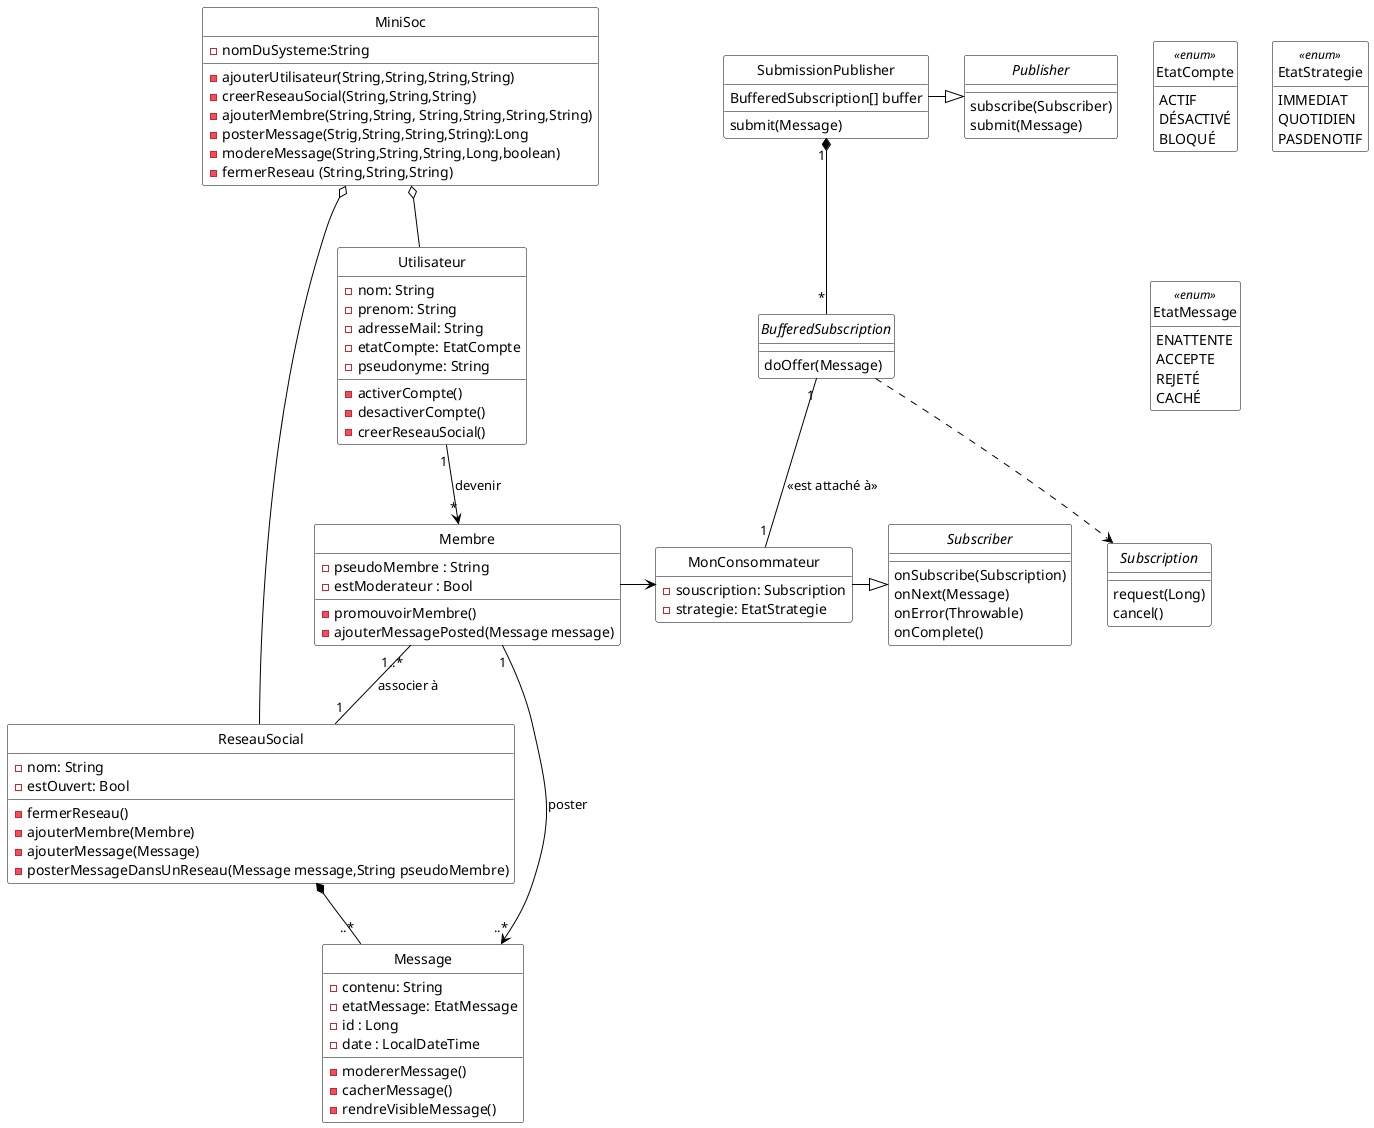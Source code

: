 @startuml

'Diagramme de classes (PlantUML)'

'Configuration charte graphique'
hide empty methods
hide circle
skinparam class {
  BackgroundColor White
  ArrowColor Black
  BorderColor Black
}

'Classes, énumérations, etc.'
class ReseauSocial {
  -nom: String
  -estOuvert: Bool
  -fermerReseau()
  -ajouterMembre(Membre)
  -ajouterMessage(Message)
  -posterMessageDansUnReseau(Message message,String pseudoMembre)
}


class Utilisateur {
  -nom: String
  -prenom: String
  -adresseMail: String
  -etatCompte: EtatCompte
  -pseudonyme: String
  -activerCompte()
  -desactiverCompte()
  -creerReseauSocial()
}


class Membre{
  -pseudoMembre : String
  -estModerateur : Bool
  -promouvoirMembre()
  -ajouterMessagePosted(Message message)
}

class Message{
  -contenu: String
  -etatMessage: EtatMessage
  -id : Long
  -date : LocalDateTime
  -modererMessage()
  -cacherMessage()
  -rendreVisibleMessage()
}

class MiniSoc{
-nomDuSysteme:String
-ajouterUtilisateur(String,String,String,String)
-creerReseauSocial(String,String,String) 
-ajouterMembre(String,String, String,String,String,String) 
-posterMessage(Strig,String,String,String):Long
-modereMessage(String,String,String,Long,boolean)
-fermerReseau (String,String,String)
}

enum EtatCompte <<enum>> {
  ACTIF
  DÉSACTIVÉ
  BLOQUÉ
}

enum EtatStrategie <<enum>> {
  IMMEDIAT
  QUOTIDIEN
  PASDENOTIF
}


enum EtatMessage <<enum>>{
  ENATTENTE
  ACCEPTE
  REJETÉ
  CACHÉ
}


interface Publisher {
  subscribe(Subscriber)
  submit(Message)
}

interface Subscription {
  request(Long)
  cancel()
}

interface Subscriber {
  onSubscribe(Subscription)
  onNext(Message)
  onError(Throwable)
  onComplete()
}

class SubmissionPublisher {
  BufferedSubscription[] buffer
  submit(Message)
}

interface BufferedSubscription{
  doOffer(Message)
}

class MonConsommateur{
  -souscription: Subscription
  -strategie: EtatStrategie  
}

'Associations, etc.'

MiniSoc o-- Utilisateur
MiniSoc o-- ReseauSocial
Utilisateur "1"-->"*" Membre : devenir 
Membre "1..*"--"1" ReseauSocial : associer à
Membre "1"-->"..*" Message : poster
ReseauSocial *--"..*" Message
SubmissionPublisher -|> Publisher
SubmissionPublisher "1" *-- "*" BufferedSubscription
BufferedSubscription .down.> Subscription 
MonConsommateur -|> Subscriber
Membre -> MonConsommateur
BufferedSubscription "1" -- "1" MonConsommateur : <<est attaché à>>



'Au besoin, aides pour le positionnement'

@enduml
